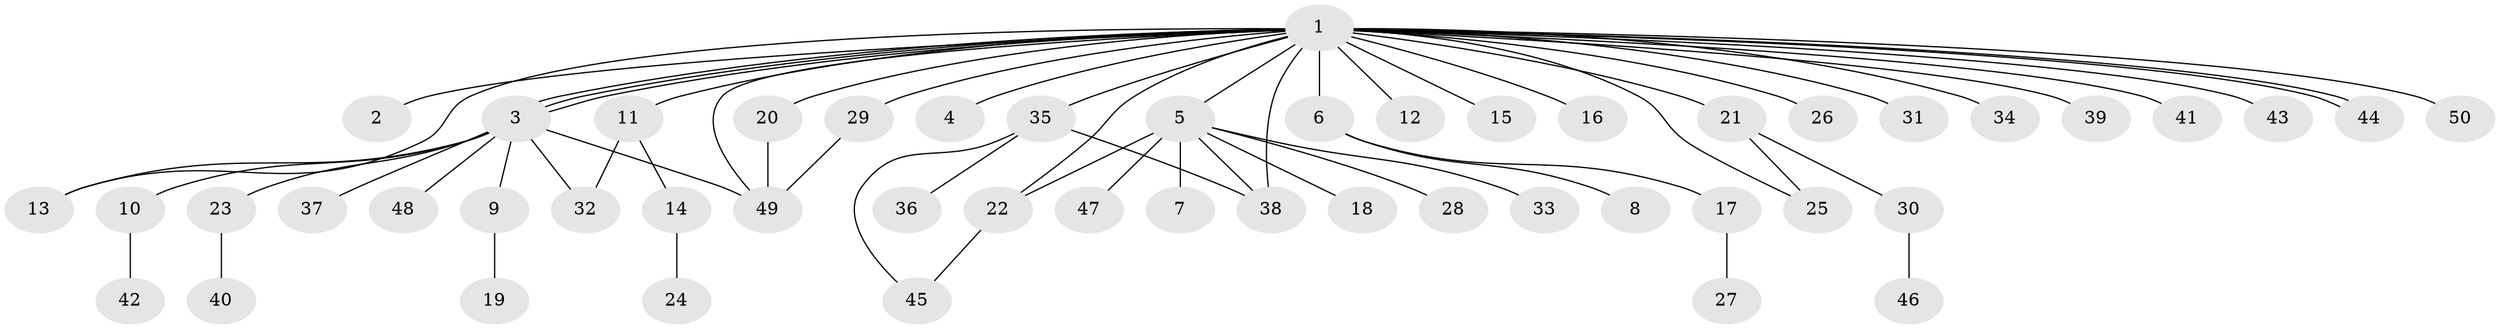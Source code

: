 // coarse degree distribution, {27: 0.02702702702702703, 1: 0.7027027027027027, 11: 0.02702702702702703, 7: 0.02702702702702703, 3: 0.08108108108108109, 2: 0.10810810810810811, 4: 0.02702702702702703}
// Generated by graph-tools (version 1.1) at 2025/23/03/03/25 07:23:48]
// undirected, 50 vertices, 62 edges
graph export_dot {
graph [start="1"]
  node [color=gray90,style=filled];
  1;
  2;
  3;
  4;
  5;
  6;
  7;
  8;
  9;
  10;
  11;
  12;
  13;
  14;
  15;
  16;
  17;
  18;
  19;
  20;
  21;
  22;
  23;
  24;
  25;
  26;
  27;
  28;
  29;
  30;
  31;
  32;
  33;
  34;
  35;
  36;
  37;
  38;
  39;
  40;
  41;
  42;
  43;
  44;
  45;
  46;
  47;
  48;
  49;
  50;
  1 -- 2;
  1 -- 3;
  1 -- 3;
  1 -- 3;
  1 -- 4;
  1 -- 5;
  1 -- 6;
  1 -- 11;
  1 -- 12;
  1 -- 13;
  1 -- 15;
  1 -- 16;
  1 -- 20;
  1 -- 21;
  1 -- 22;
  1 -- 25;
  1 -- 26;
  1 -- 29;
  1 -- 31;
  1 -- 34;
  1 -- 35;
  1 -- 38;
  1 -- 39;
  1 -- 41;
  1 -- 43;
  1 -- 44;
  1 -- 44;
  1 -- 49;
  1 -- 50;
  3 -- 9;
  3 -- 10;
  3 -- 13;
  3 -- 23;
  3 -- 32;
  3 -- 37;
  3 -- 48;
  3 -- 49;
  5 -- 7;
  5 -- 18;
  5 -- 22;
  5 -- 28;
  5 -- 33;
  5 -- 38;
  5 -- 47;
  6 -- 8;
  6 -- 17;
  9 -- 19;
  10 -- 42;
  11 -- 14;
  11 -- 32;
  14 -- 24;
  17 -- 27;
  20 -- 49;
  21 -- 25;
  21 -- 30;
  22 -- 45;
  23 -- 40;
  29 -- 49;
  30 -- 46;
  35 -- 36;
  35 -- 38;
  35 -- 45;
}
